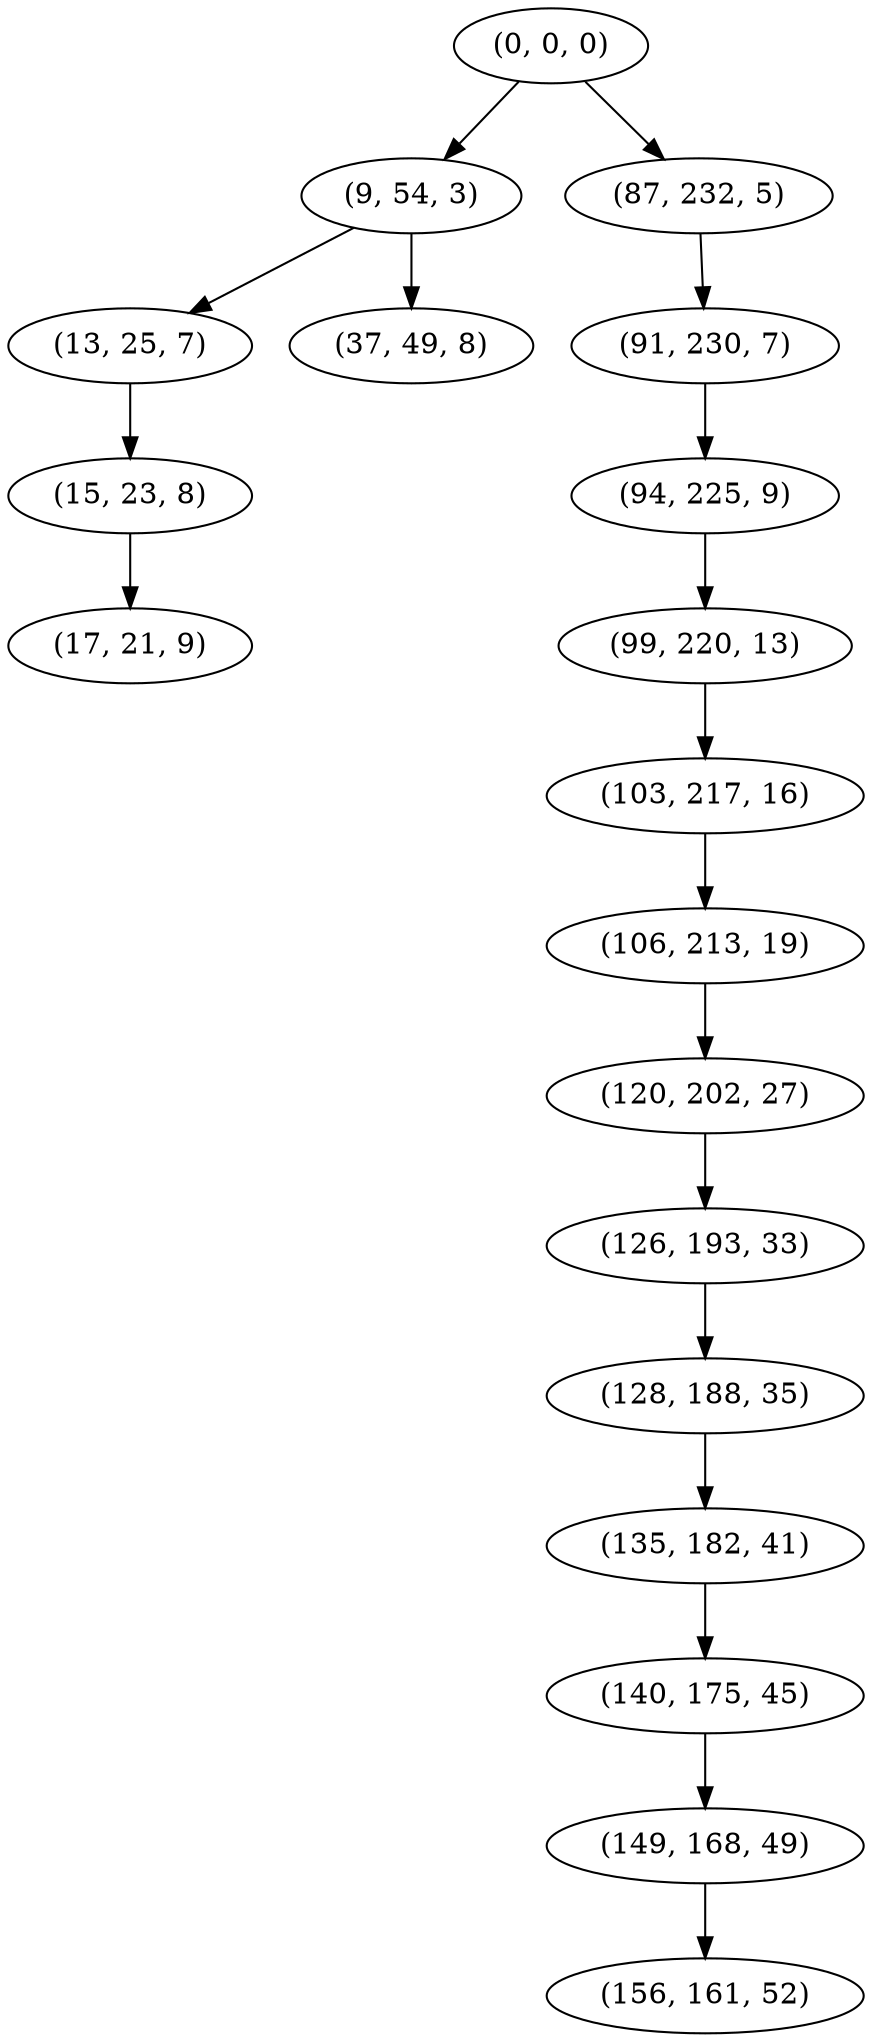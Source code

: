 digraph tree {
    "(0, 0, 0)";
    "(9, 54, 3)";
    "(13, 25, 7)";
    "(15, 23, 8)";
    "(17, 21, 9)";
    "(37, 49, 8)";
    "(87, 232, 5)";
    "(91, 230, 7)";
    "(94, 225, 9)";
    "(99, 220, 13)";
    "(103, 217, 16)";
    "(106, 213, 19)";
    "(120, 202, 27)";
    "(126, 193, 33)";
    "(128, 188, 35)";
    "(135, 182, 41)";
    "(140, 175, 45)";
    "(149, 168, 49)";
    "(156, 161, 52)";
    "(0, 0, 0)" -> "(9, 54, 3)";
    "(0, 0, 0)" -> "(87, 232, 5)";
    "(9, 54, 3)" -> "(13, 25, 7)";
    "(9, 54, 3)" -> "(37, 49, 8)";
    "(13, 25, 7)" -> "(15, 23, 8)";
    "(15, 23, 8)" -> "(17, 21, 9)";
    "(87, 232, 5)" -> "(91, 230, 7)";
    "(91, 230, 7)" -> "(94, 225, 9)";
    "(94, 225, 9)" -> "(99, 220, 13)";
    "(99, 220, 13)" -> "(103, 217, 16)";
    "(103, 217, 16)" -> "(106, 213, 19)";
    "(106, 213, 19)" -> "(120, 202, 27)";
    "(120, 202, 27)" -> "(126, 193, 33)";
    "(126, 193, 33)" -> "(128, 188, 35)";
    "(128, 188, 35)" -> "(135, 182, 41)";
    "(135, 182, 41)" -> "(140, 175, 45)";
    "(140, 175, 45)" -> "(149, 168, 49)";
    "(149, 168, 49)" -> "(156, 161, 52)";
}
